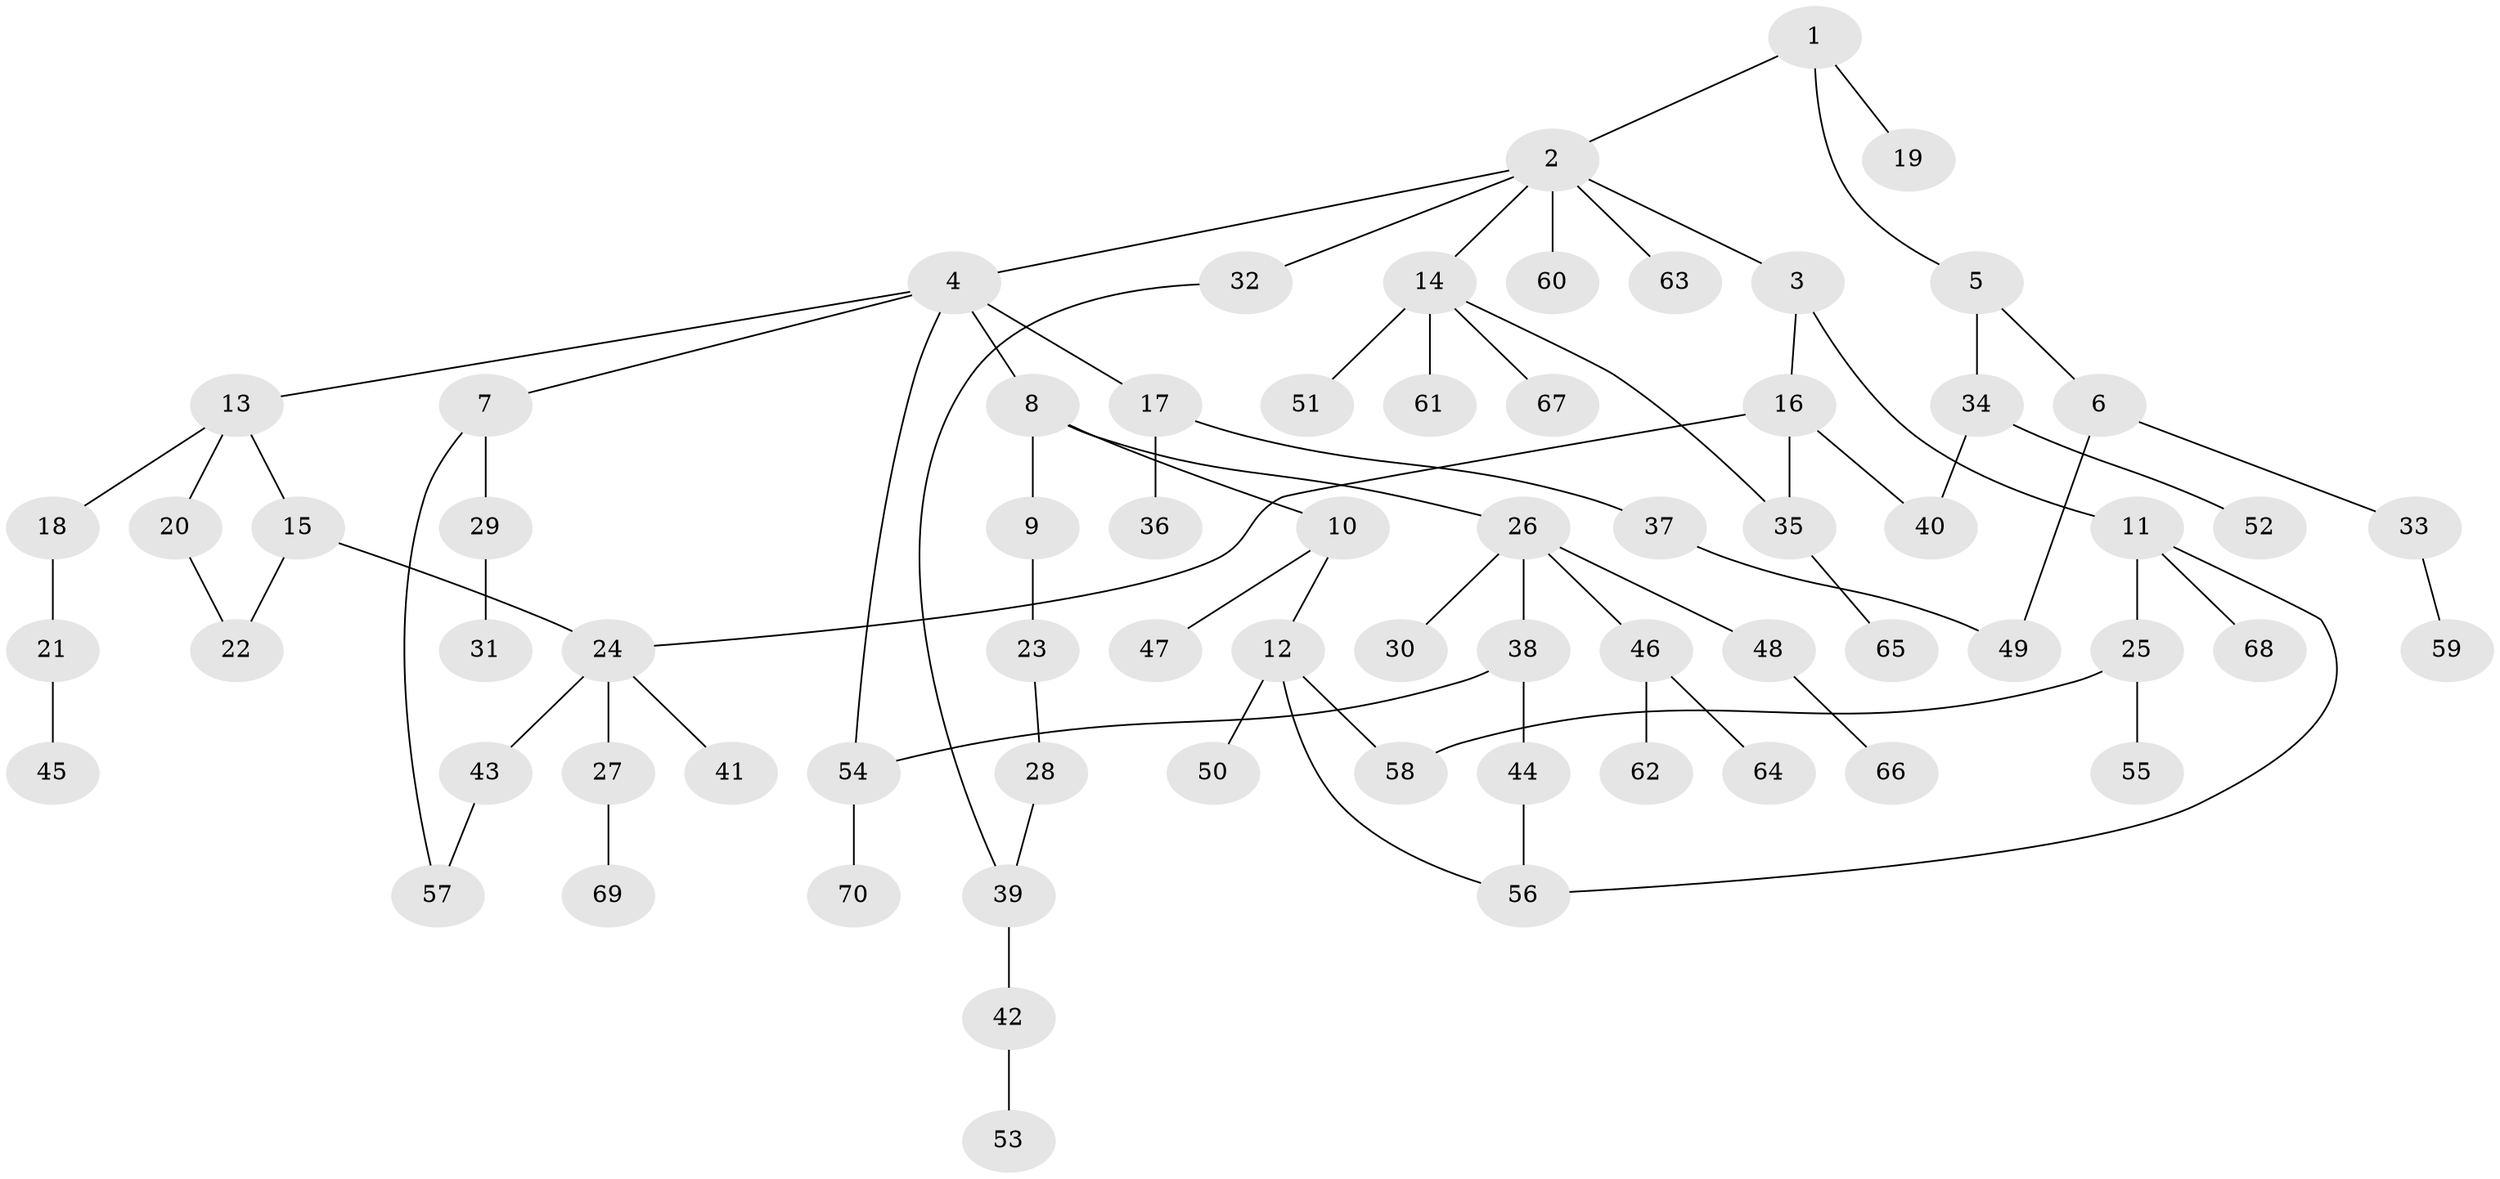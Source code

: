 // coarse degree distribution, {3: 0.24, 6: 0.04, 4: 0.12, 2: 0.36, 1: 0.24}
// Generated by graph-tools (version 1.1) at 2025/36/03/04/25 23:36:10]
// undirected, 70 vertices, 80 edges
graph export_dot {
  node [color=gray90,style=filled];
  1;
  2;
  3;
  4;
  5;
  6;
  7;
  8;
  9;
  10;
  11;
  12;
  13;
  14;
  15;
  16;
  17;
  18;
  19;
  20;
  21;
  22;
  23;
  24;
  25;
  26;
  27;
  28;
  29;
  30;
  31;
  32;
  33;
  34;
  35;
  36;
  37;
  38;
  39;
  40;
  41;
  42;
  43;
  44;
  45;
  46;
  47;
  48;
  49;
  50;
  51;
  52;
  53;
  54;
  55;
  56;
  57;
  58;
  59;
  60;
  61;
  62;
  63;
  64;
  65;
  66;
  67;
  68;
  69;
  70;
  1 -- 2;
  1 -- 5;
  1 -- 19;
  2 -- 3;
  2 -- 4;
  2 -- 14;
  2 -- 32;
  2 -- 60;
  2 -- 63;
  3 -- 11;
  3 -- 16;
  4 -- 7;
  4 -- 8;
  4 -- 13;
  4 -- 17;
  4 -- 54;
  5 -- 6;
  5 -- 34;
  6 -- 33;
  6 -- 49;
  7 -- 29;
  7 -- 57;
  8 -- 9;
  8 -- 10;
  8 -- 26;
  9 -- 23;
  10 -- 12;
  10 -- 47;
  11 -- 25;
  11 -- 56;
  11 -- 68;
  12 -- 50;
  12 -- 58;
  12 -- 56;
  13 -- 15;
  13 -- 18;
  13 -- 20;
  14 -- 35;
  14 -- 51;
  14 -- 61;
  14 -- 67;
  15 -- 22;
  15 -- 24;
  16 -- 40;
  16 -- 24;
  16 -- 35;
  17 -- 36;
  17 -- 37;
  18 -- 21;
  20 -- 22;
  21 -- 45;
  23 -- 28;
  24 -- 27;
  24 -- 41;
  24 -- 43;
  25 -- 55;
  25 -- 58;
  26 -- 30;
  26 -- 38;
  26 -- 46;
  26 -- 48;
  27 -- 69;
  28 -- 39;
  29 -- 31;
  32 -- 39;
  33 -- 59;
  34 -- 52;
  34 -- 40;
  35 -- 65;
  37 -- 49;
  38 -- 44;
  38 -- 54;
  39 -- 42;
  42 -- 53;
  43 -- 57;
  44 -- 56;
  46 -- 62;
  46 -- 64;
  48 -- 66;
  54 -- 70;
}
